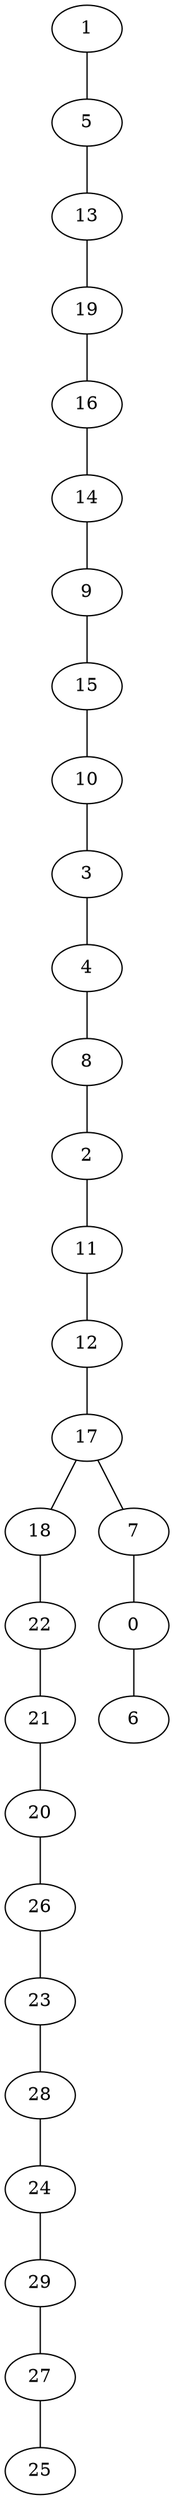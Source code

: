 strict graph G {
1;
5;
13;
19;
16;
14;
9;
15;
10;
3;
4;
8;
2;
11;
12;
17;
18;
22;
21;
20;
26;
23;
28;
24;
29;
27;
25;
7;
0;
6;
8 -- 2;
16 -- 14;
20 -- 26;
24 -- 29;
11 -- 12;
28 -- 24;
17 -- 18;
0 -- 6;
4 -- 8;
27 -- 25;
12 -- 17;
10 -- 3;
19 -- 16;
1 -- 5;
3 -- 4;
23 -- 28;
18 -- 22;
9 -- 15;
14 -- 9;
15 -- 10;
2 -- 11;
5 -- 13;
13 -- 19;
21 -- 20;
7 -- 0;
26 -- 23;
29 -- 27;
22 -- 21;
17 -- 7;
}

